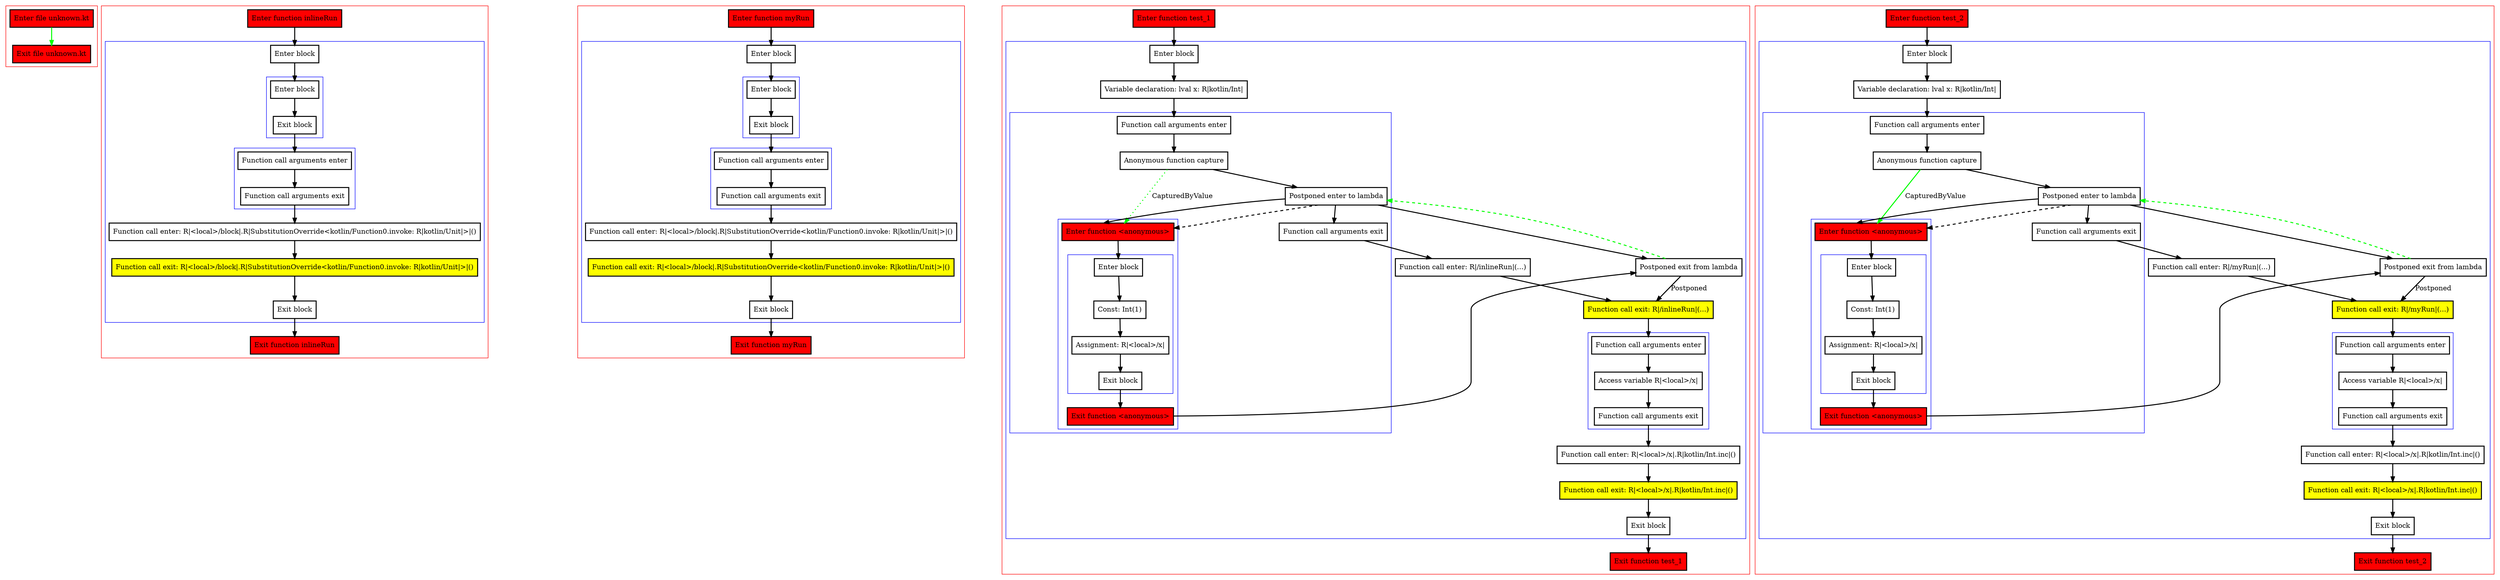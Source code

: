 digraph unknown_kt {
    graph [nodesep=3]
    node [shape=box penwidth=2]
    edge [penwidth=2]

    subgraph cluster_0 {
        color=red
        0 [label="Enter file unknown.kt" style="filled" fillcolor=red];
        1 [label="Exit file unknown.kt" style="filled" fillcolor=red];
    }
    0 -> {1} [color=green];

    subgraph cluster_1 {
        color=red
        2 [label="Enter function inlineRun" style="filled" fillcolor=red];
        subgraph cluster_2 {
            color=blue
            3 [label="Enter block"];
            subgraph cluster_3 {
                color=blue
                4 [label="Enter block"];
                5 [label="Exit block"];
            }
            subgraph cluster_4 {
                color=blue
                6 [label="Function call arguments enter"];
                7 [label="Function call arguments exit"];
            }
            8 [label="Function call enter: R|<local>/block|.R|SubstitutionOverride<kotlin/Function0.invoke: R|kotlin/Unit|>|()"];
            9 [label="Function call exit: R|<local>/block|.R|SubstitutionOverride<kotlin/Function0.invoke: R|kotlin/Unit|>|()" style="filled" fillcolor=yellow];
            10 [label="Exit block"];
        }
        11 [label="Exit function inlineRun" style="filled" fillcolor=red];
    }
    2 -> {3};
    3 -> {4};
    4 -> {5};
    5 -> {6};
    6 -> {7};
    7 -> {8};
    8 -> {9};
    9 -> {10};
    10 -> {11};

    subgraph cluster_5 {
        color=red
        12 [label="Enter function myRun" style="filled" fillcolor=red];
        subgraph cluster_6 {
            color=blue
            13 [label="Enter block"];
            subgraph cluster_7 {
                color=blue
                14 [label="Enter block"];
                15 [label="Exit block"];
            }
            subgraph cluster_8 {
                color=blue
                16 [label="Function call arguments enter"];
                17 [label="Function call arguments exit"];
            }
            18 [label="Function call enter: R|<local>/block|.R|SubstitutionOverride<kotlin/Function0.invoke: R|kotlin/Unit|>|()"];
            19 [label="Function call exit: R|<local>/block|.R|SubstitutionOverride<kotlin/Function0.invoke: R|kotlin/Unit|>|()" style="filled" fillcolor=yellow];
            20 [label="Exit block"];
        }
        21 [label="Exit function myRun" style="filled" fillcolor=red];
    }
    12 -> {13};
    13 -> {14};
    14 -> {15};
    15 -> {16};
    16 -> {17};
    17 -> {18};
    18 -> {19};
    19 -> {20};
    20 -> {21};

    subgraph cluster_9 {
        color=red
        22 [label="Enter function test_1" style="filled" fillcolor=red];
        subgraph cluster_10 {
            color=blue
            23 [label="Enter block"];
            24 [label="Variable declaration: lval x: R|kotlin/Int|"];
            subgraph cluster_11 {
                color=blue
                25 [label="Function call arguments enter"];
                26 [label="Anonymous function capture"];
                27 [label="Postponed enter to lambda"];
                subgraph cluster_12 {
                    color=blue
                    28 [label="Enter function <anonymous>" style="filled" fillcolor=red];
                    subgraph cluster_13 {
                        color=blue
                        29 [label="Enter block"];
                        30 [label="Const: Int(1)"];
                        31 [label="Assignment: R|<local>/x|"];
                        32 [label="Exit block"];
                    }
                    33 [label="Exit function <anonymous>" style="filled" fillcolor=red];
                }
                34 [label="Function call arguments exit"];
            }
            35 [label="Function call enter: R|/inlineRun|(...)"];
            36 [label="Postponed exit from lambda"];
            37 [label="Function call exit: R|/inlineRun|(...)" style="filled" fillcolor=yellow];
            subgraph cluster_14 {
                color=blue
                38 [label="Function call arguments enter"];
                39 [label="Access variable R|<local>/x|"];
                40 [label="Function call arguments exit"];
            }
            41 [label="Function call enter: R|<local>/x|.R|kotlin/Int.inc|()"];
            42 [label="Function call exit: R|<local>/x|.R|kotlin/Int.inc|()" style="filled" fillcolor=yellow];
            43 [label="Exit block"];
        }
        44 [label="Exit function test_1" style="filled" fillcolor=red];
    }
    22 -> {23};
    23 -> {24};
    24 -> {25};
    25 -> {26};
    26 -> {27};
    26 -> {28} [color=green style=dotted label="CapturedByValue"];
    27 -> {28 34 36};
    27 -> {28} [style=dashed];
    28 -> {29};
    29 -> {30};
    30 -> {31};
    31 -> {32};
    32 -> {33};
    33 -> {36};
    34 -> {35};
    35 -> {37};
    36 -> {27} [color=green style=dashed];
    36 -> {37} [label="Postponed"];
    37 -> {38};
    38 -> {39};
    39 -> {40};
    40 -> {41};
    41 -> {42};
    42 -> {43};
    43 -> {44};

    subgraph cluster_15 {
        color=red
        45 [label="Enter function test_2" style="filled" fillcolor=red];
        subgraph cluster_16 {
            color=blue
            46 [label="Enter block"];
            47 [label="Variable declaration: lval x: R|kotlin/Int|"];
            subgraph cluster_17 {
                color=blue
                48 [label="Function call arguments enter"];
                49 [label="Anonymous function capture"];
                50 [label="Postponed enter to lambda"];
                subgraph cluster_18 {
                    color=blue
                    51 [label="Enter function <anonymous>" style="filled" fillcolor=red];
                    subgraph cluster_19 {
                        color=blue
                        52 [label="Enter block"];
                        53 [label="Const: Int(1)"];
                        54 [label="Assignment: R|<local>/x|"];
                        55 [label="Exit block"];
                    }
                    56 [label="Exit function <anonymous>" style="filled" fillcolor=red];
                }
                57 [label="Function call arguments exit"];
            }
            58 [label="Function call enter: R|/myRun|(...)"];
            59 [label="Postponed exit from lambda"];
            60 [label="Function call exit: R|/myRun|(...)" style="filled" fillcolor=yellow];
            subgraph cluster_20 {
                color=blue
                61 [label="Function call arguments enter"];
                62 [label="Access variable R|<local>/x|"];
                63 [label="Function call arguments exit"];
            }
            64 [label="Function call enter: R|<local>/x|.R|kotlin/Int.inc|()"];
            65 [label="Function call exit: R|<local>/x|.R|kotlin/Int.inc|()" style="filled" fillcolor=yellow];
            66 [label="Exit block"];
        }
        67 [label="Exit function test_2" style="filled" fillcolor=red];
    }
    45 -> {46};
    46 -> {47};
    47 -> {48};
    48 -> {49};
    49 -> {50};
    49 -> {51} [color=green label="CapturedByValue"];
    50 -> {51 57 59};
    50 -> {51} [style=dashed];
    51 -> {52};
    52 -> {53};
    53 -> {54};
    54 -> {55};
    55 -> {56};
    56 -> {59};
    57 -> {58};
    58 -> {60};
    59 -> {50} [color=green style=dashed];
    59 -> {60} [label="Postponed"];
    60 -> {61};
    61 -> {62};
    62 -> {63};
    63 -> {64};
    64 -> {65};
    65 -> {66};
    66 -> {67};

}
